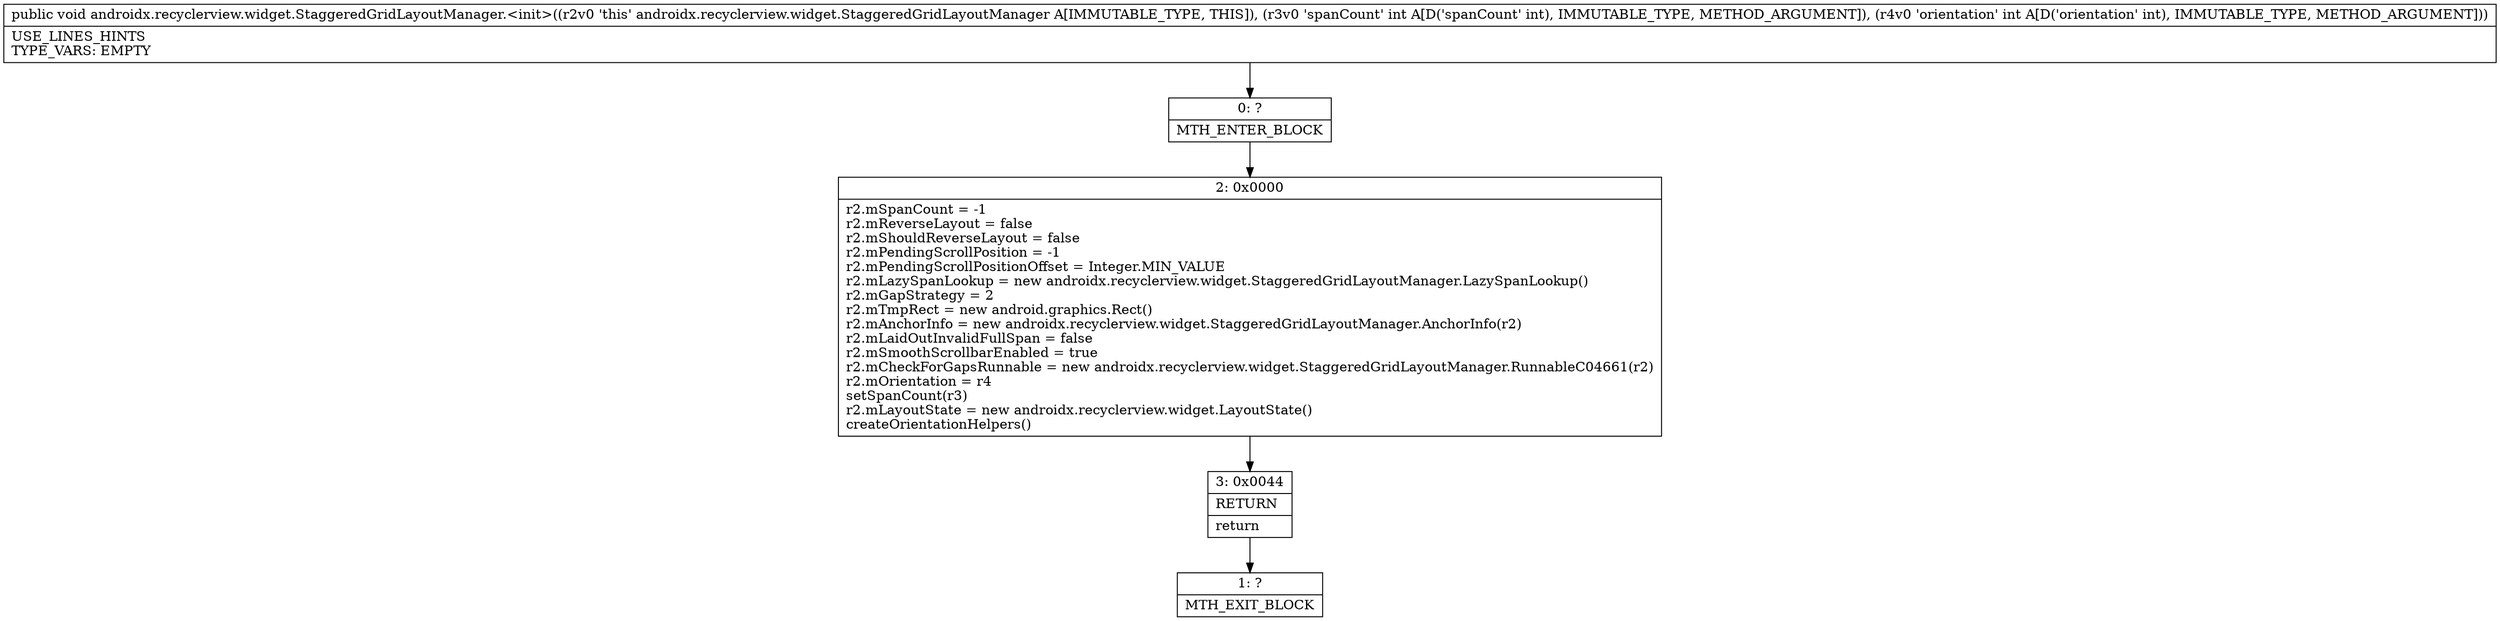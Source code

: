 digraph "CFG forandroidx.recyclerview.widget.StaggeredGridLayoutManager.\<init\>(II)V" {
Node_0 [shape=record,label="{0\:\ ?|MTH_ENTER_BLOCK\l}"];
Node_2 [shape=record,label="{2\:\ 0x0000|r2.mSpanCount = \-1\lr2.mReverseLayout = false\lr2.mShouldReverseLayout = false\lr2.mPendingScrollPosition = \-1\lr2.mPendingScrollPositionOffset = Integer.MIN_VALUE\lr2.mLazySpanLookup = new androidx.recyclerview.widget.StaggeredGridLayoutManager.LazySpanLookup()\lr2.mGapStrategy = 2\lr2.mTmpRect = new android.graphics.Rect()\lr2.mAnchorInfo = new androidx.recyclerview.widget.StaggeredGridLayoutManager.AnchorInfo(r2)\lr2.mLaidOutInvalidFullSpan = false\lr2.mSmoothScrollbarEnabled = true\lr2.mCheckForGapsRunnable = new androidx.recyclerview.widget.StaggeredGridLayoutManager.RunnableC04661(r2)\lr2.mOrientation = r4\lsetSpanCount(r3)\lr2.mLayoutState = new androidx.recyclerview.widget.LayoutState()\lcreateOrientationHelpers()\l}"];
Node_3 [shape=record,label="{3\:\ 0x0044|RETURN\l|return\l}"];
Node_1 [shape=record,label="{1\:\ ?|MTH_EXIT_BLOCK\l}"];
MethodNode[shape=record,label="{public void androidx.recyclerview.widget.StaggeredGridLayoutManager.\<init\>((r2v0 'this' androidx.recyclerview.widget.StaggeredGridLayoutManager A[IMMUTABLE_TYPE, THIS]), (r3v0 'spanCount' int A[D('spanCount' int), IMMUTABLE_TYPE, METHOD_ARGUMENT]), (r4v0 'orientation' int A[D('orientation' int), IMMUTABLE_TYPE, METHOD_ARGUMENT]))  | USE_LINES_HINTS\lTYPE_VARS: EMPTY\l}"];
MethodNode -> Node_0;Node_0 -> Node_2;
Node_2 -> Node_3;
Node_3 -> Node_1;
}

